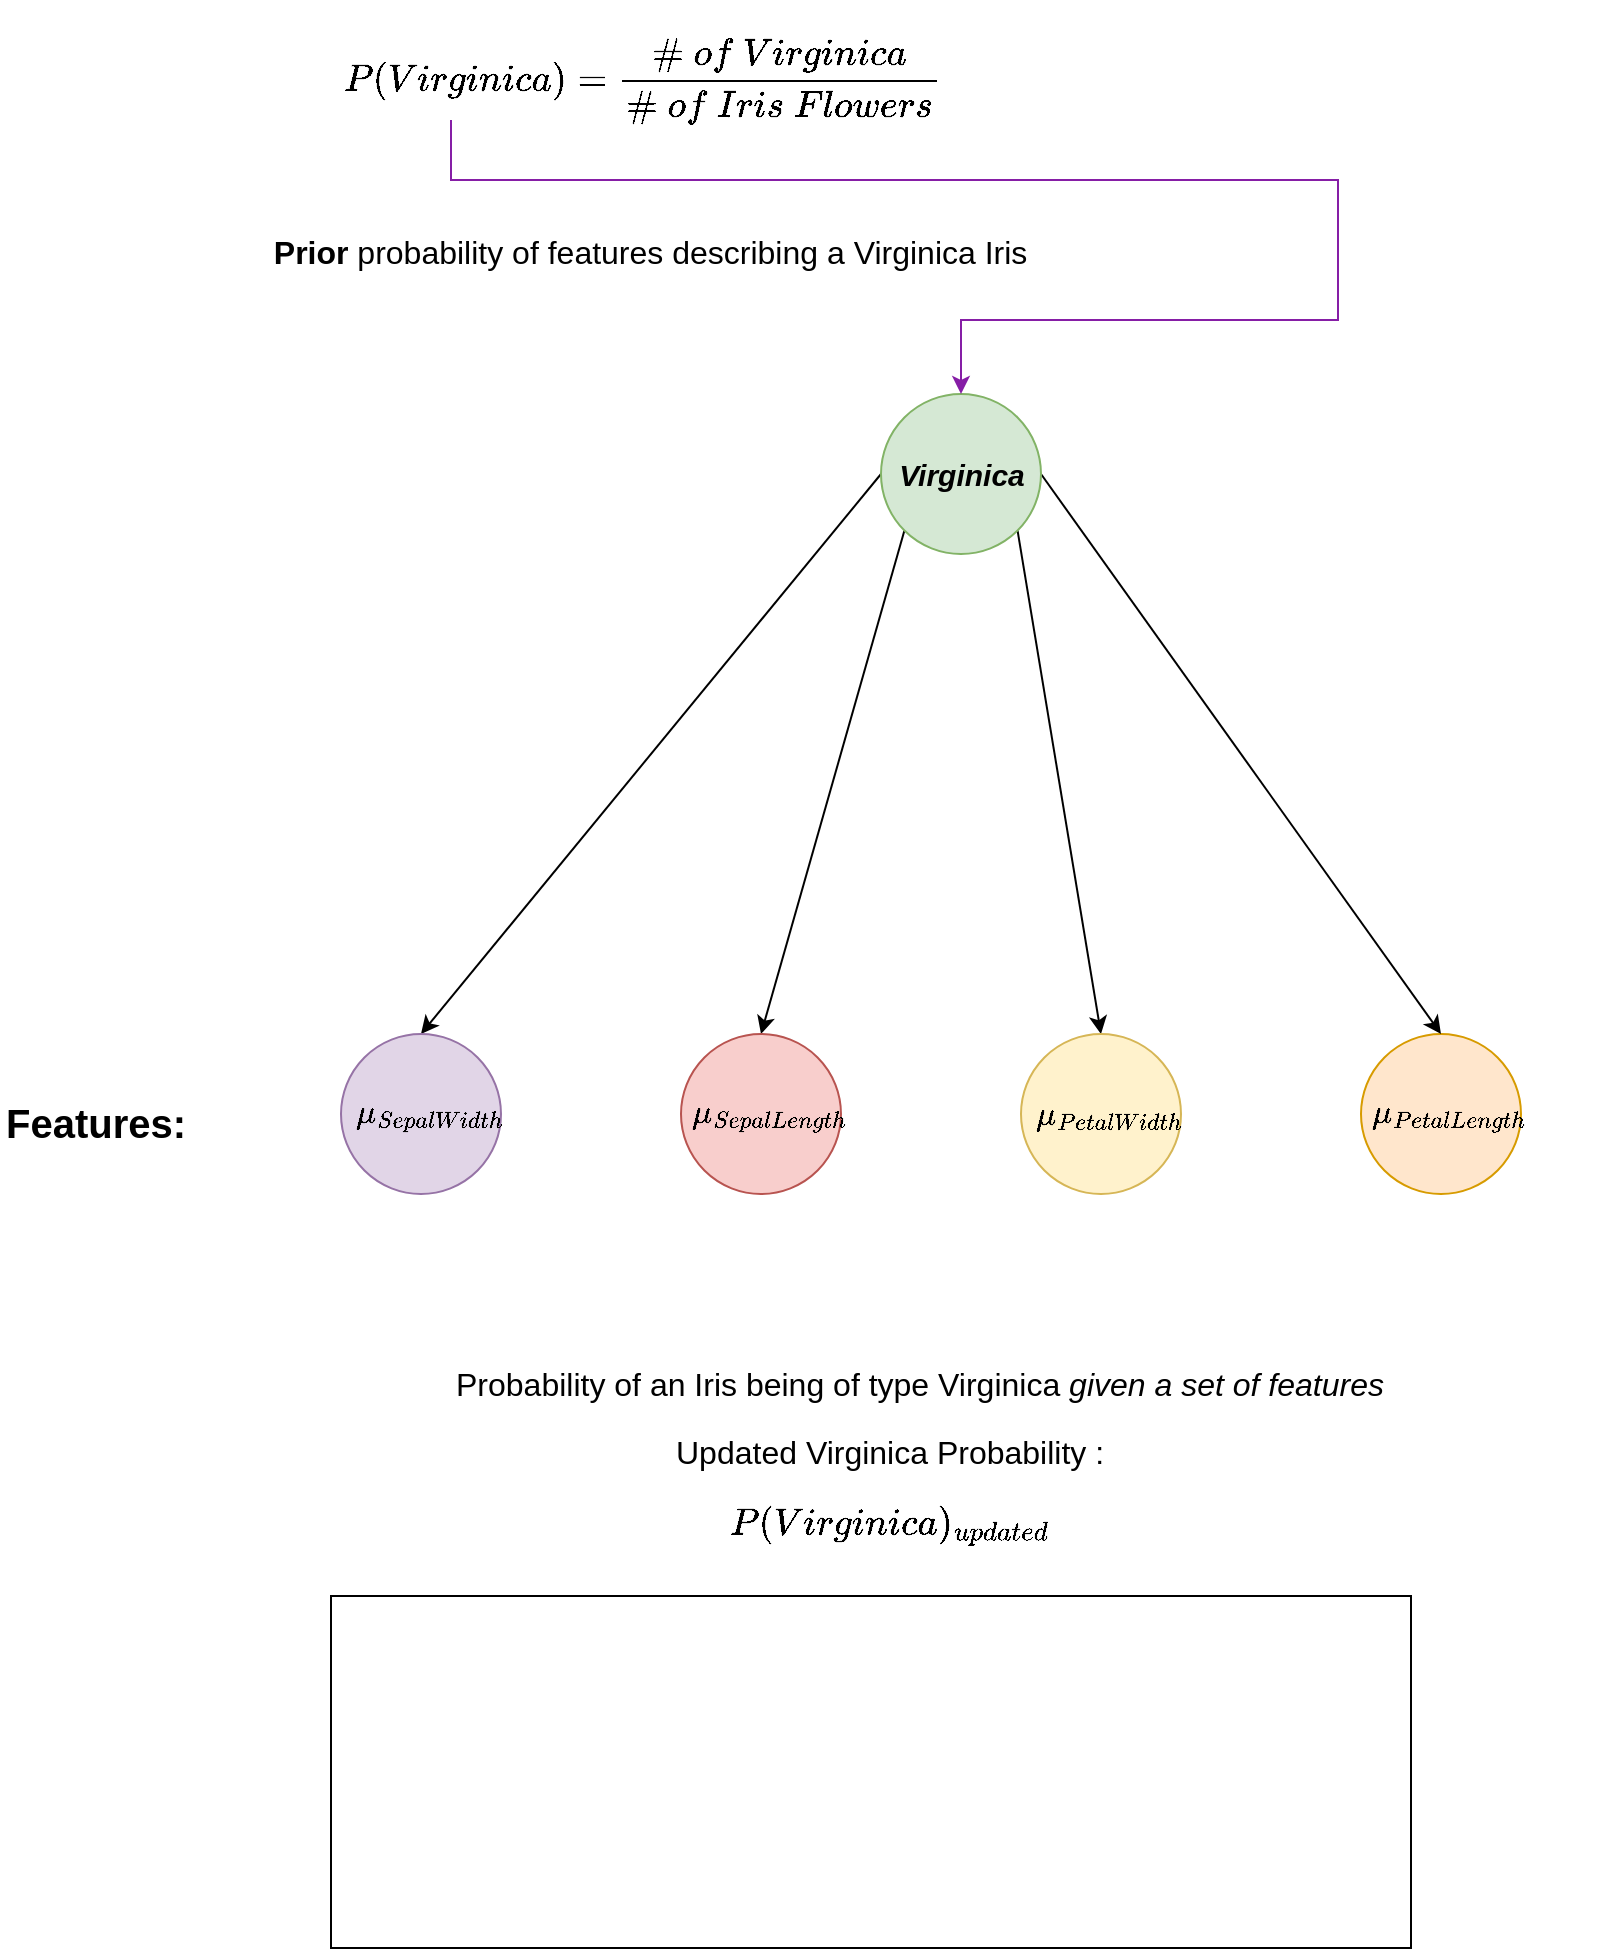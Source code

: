 <mxfile version="10.6.9" type="device"><diagram id="CkNcZuvDTPB9vJ54uFpL" name="Page-1"><mxGraphModel dx="2323" dy="1255" grid="1" gridSize="10" guides="1" tooltips="1" connect="1" arrows="1" fold="1" page="1" pageScale="1" pageWidth="850" pageHeight="1100" math="1" shadow="0"><root><mxCell id="0"/><mxCell id="1" parent="0"/><mxCell id="z9eLREu3Qmq1knilLISy-52" value="$$\mu_{PetalLength}$$" style="ellipse;whiteSpace=wrap;html=1;aspect=fixed;fontSize=14;spacingLeft=8;fillColor=#ffe6cc;strokeColor=#d79b00;direction=south;flipH=0;flipV=0;" vertex="1" parent="1"><mxGeometry x="711.5" y="537" width="80" height="80" as="geometry"/></mxCell><mxCell id="z9eLREu3Qmq1knilLISy-53" style="rounded=0;orthogonalLoop=1;jettySize=auto;html=1;exitX=0.5;exitY=0;exitDx=0;exitDy=0;entryX=0;entryY=0.5;entryDx=0;entryDy=0;fontSize=14;" edge="1" parent="1" source="z9eLREu3Qmq1knilLISy-57" target="z9eLREu3Qmq1knilLISy-52"><mxGeometry relative="1" as="geometry"/></mxCell><mxCell id="z9eLREu3Qmq1knilLISy-54" style="rounded=0;orthogonalLoop=1;jettySize=auto;html=1;exitX=1;exitY=0;exitDx=0;exitDy=0;entryX=0;entryY=0.5;entryDx=0;entryDy=0;fontSize=14;" edge="1" parent="1" source="z9eLREu3Qmq1knilLISy-57" target="z9eLREu3Qmq1knilLISy-58"><mxGeometry relative="1" as="geometry"/></mxCell><mxCell id="z9eLREu3Qmq1knilLISy-55" style="rounded=0;orthogonalLoop=1;jettySize=auto;html=1;exitX=1;exitY=1;exitDx=0;exitDy=0;entryX=0;entryY=0.5;entryDx=0;entryDy=0;fontSize=14;" edge="1" parent="1" source="z9eLREu3Qmq1knilLISy-57" target="z9eLREu3Qmq1knilLISy-59"><mxGeometry relative="1" as="geometry"/></mxCell><mxCell id="z9eLREu3Qmq1knilLISy-56" style="rounded=0;orthogonalLoop=1;jettySize=auto;html=1;exitX=0.5;exitY=1;exitDx=0;exitDy=0;entryX=0;entryY=0.5;entryDx=0;entryDy=0;fontSize=14;" edge="1" parent="1" source="z9eLREu3Qmq1knilLISy-57" target="z9eLREu3Qmq1knilLISy-60"><mxGeometry relative="1" as="geometry"/></mxCell><mxCell id="z9eLREu3Qmq1knilLISy-57" value="&lt;i&gt;Virginica&lt;/i&gt;" style="ellipse;whiteSpace=wrap;html=1;aspect=fixed;fontSize=15;fontStyle=1;direction=south;gradientDirection=west;fillColor=#d5e8d4;strokeColor=#82b366;" vertex="1" parent="1"><mxGeometry x="471.5" y="217" width="80" height="80" as="geometry"/></mxCell><mxCell id="z9eLREu3Qmq1knilLISy-58" value="$$\mu_{PetalWidth}$$" style="ellipse;whiteSpace=wrap;html=1;aspect=fixed;fontSize=14;spacingLeft=8;fillColor=#fff2cc;strokeColor=#d6b656;direction=south;flipH=0;flipV=0;" vertex="1" parent="1"><mxGeometry x="541.5" y="537" width="80" height="80" as="geometry"/></mxCell><mxCell id="z9eLREu3Qmq1knilLISy-59" value="$$\mu_{SepalLength}$$" style="ellipse;whiteSpace=wrap;html=1;aspect=fixed;fontSize=14;spacingLeft=8;fillColor=#f8cecc;strokeColor=#b85450;direction=south;flipH=0;flipV=0;" vertex="1" parent="1"><mxGeometry x="371.5" y="537" width="80" height="80" as="geometry"/></mxCell><mxCell id="z9eLREu3Qmq1knilLISy-60" value="$$\mu_{SepalWidth}$$" style="ellipse;whiteSpace=wrap;html=1;aspect=fixed;fontSize=14;spacingLeft=8;fillColor=#e1d5e7;strokeColor=#9673a6;direction=south;flipH=0;flipV=0;" vertex="1" parent="1"><mxGeometry x="201.5" y="537" width="80" height="80" as="geometry"/></mxCell><mxCell id="z9eLREu3Qmq1knilLISy-61" value="&lt;b&gt;&lt;font style=&quot;font-size: 20px&quot;&gt;Features:&lt;/font&gt;&lt;/b&gt;" style="text;html=1;resizable=0;points=[];autosize=1;align=left;verticalAlign=top;spacingTop=-4;fontSize=15;direction=east;" vertex="1" parent="1"><mxGeometry x="31.5" y="567" width="110" height="20" as="geometry"/></mxCell><mxCell id="z9eLREu3Qmq1knilLISy-62" value="" style="edgeStyle=orthogonalEdgeStyle;rounded=0;orthogonalLoop=1;jettySize=auto;html=1;strokeColor=#861EA6;fontSize=16;entryX=0;entryY=0.5;entryDx=0;entryDy=0;" edge="1" parent="1" target="z9eLREu3Qmq1knilLISy-57" source="z9eLREu3Qmq1knilLISy-63"><mxGeometry relative="1" as="geometry"><mxPoint x="511.5" y="170" as="sourcePoint"/><mxPoint x="161.5" y="37" as="targetPoint"/><Array as="points"><mxPoint x="257" y="110"/><mxPoint x="700" y="110"/><mxPoint x="700" y="180"/><mxPoint x="512" y="180"/></Array></mxGeometry></mxCell><mxCell id="z9eLREu3Qmq1knilLISy-63" value="$$P(Virginica) = \frac{\# \space of \space Virginica }{\# \space of \space Iris \space Flowers}$$&lt;br&gt;&lt;br&gt;&amp;nbsp;&amp;nbsp;&lt;b&gt;Prior&lt;/b&gt; probability of features describing a Virginica Iris" style="text;html=1;resizable=0;points=[];autosize=1;align=left;verticalAlign=top;spacingTop=-4;fontSize=16;horizontal=1;" vertex="1" parent="1"><mxGeometry x="156.5" y="20" width="200" height="60" as="geometry"/></mxCell><mxCell id="z9eLREu3Qmq1knilLISy-64" value="Probability of an Iris being of type Virginica &lt;i&gt;given a set of features&lt;/i&gt;" style="text;html=1;resizable=0;points=[];autosize=1;align=left;verticalAlign=top;spacingTop=-4;fontSize=16;" vertex="1" parent="1"><mxGeometry x="256.5" y="700" width="480" height="20" as="geometry"/></mxCell><mxCell id="z9eLREu3Qmq1knilLISy-65" value="Updated Virginica Probability : $$P(Virginica)_{updated}$$" style="text;html=1;resizable=0;points=[];autosize=1;align=left;verticalAlign=top;spacingTop=-4;fontSize=16;" vertex="1" parent="1"><mxGeometry x="366.5" y="734" width="220" height="80" as="geometry"/></mxCell><mxCell id="z9eLREu3Qmq1knilLISy-66" value="$$P(Virginica|Features) = \frac{P(Features \cap Virginica)}{P(Features)}$$" style="text;html=1;resizable=0;points=[];autosize=1;align=left;verticalAlign=top;spacingTop=-4;fontSize=15;" vertex="1" parent="1"><mxGeometry x="256.5" y="827.5" width="510" height="20" as="geometry"/></mxCell><mxCell id="z9eLREu3Qmq1knilLISy-67" value="$$P(Virginica|Features) = \frac{P(Virginica)P(Features|Virginica)}{P(Features)}$$" style="text;html=1;resizable=0;points=[];autosize=1;align=left;verticalAlign=top;spacingTop=-4;fontSize=15;" vertex="1" parent="1"><mxGeometry x="226.5" y="908" width="550" height="80" as="geometry"/></mxCell><mxCell id="z9eLREu3Qmq1knilLISy-68" value="" style="rounded=0;whiteSpace=wrap;html=1;fontSize=16;" vertex="1" parent="1"><mxGeometry x="196.5" y="818" width="540" height="176" as="geometry"/></mxCell></root></mxGraphModel></diagram></mxfile>